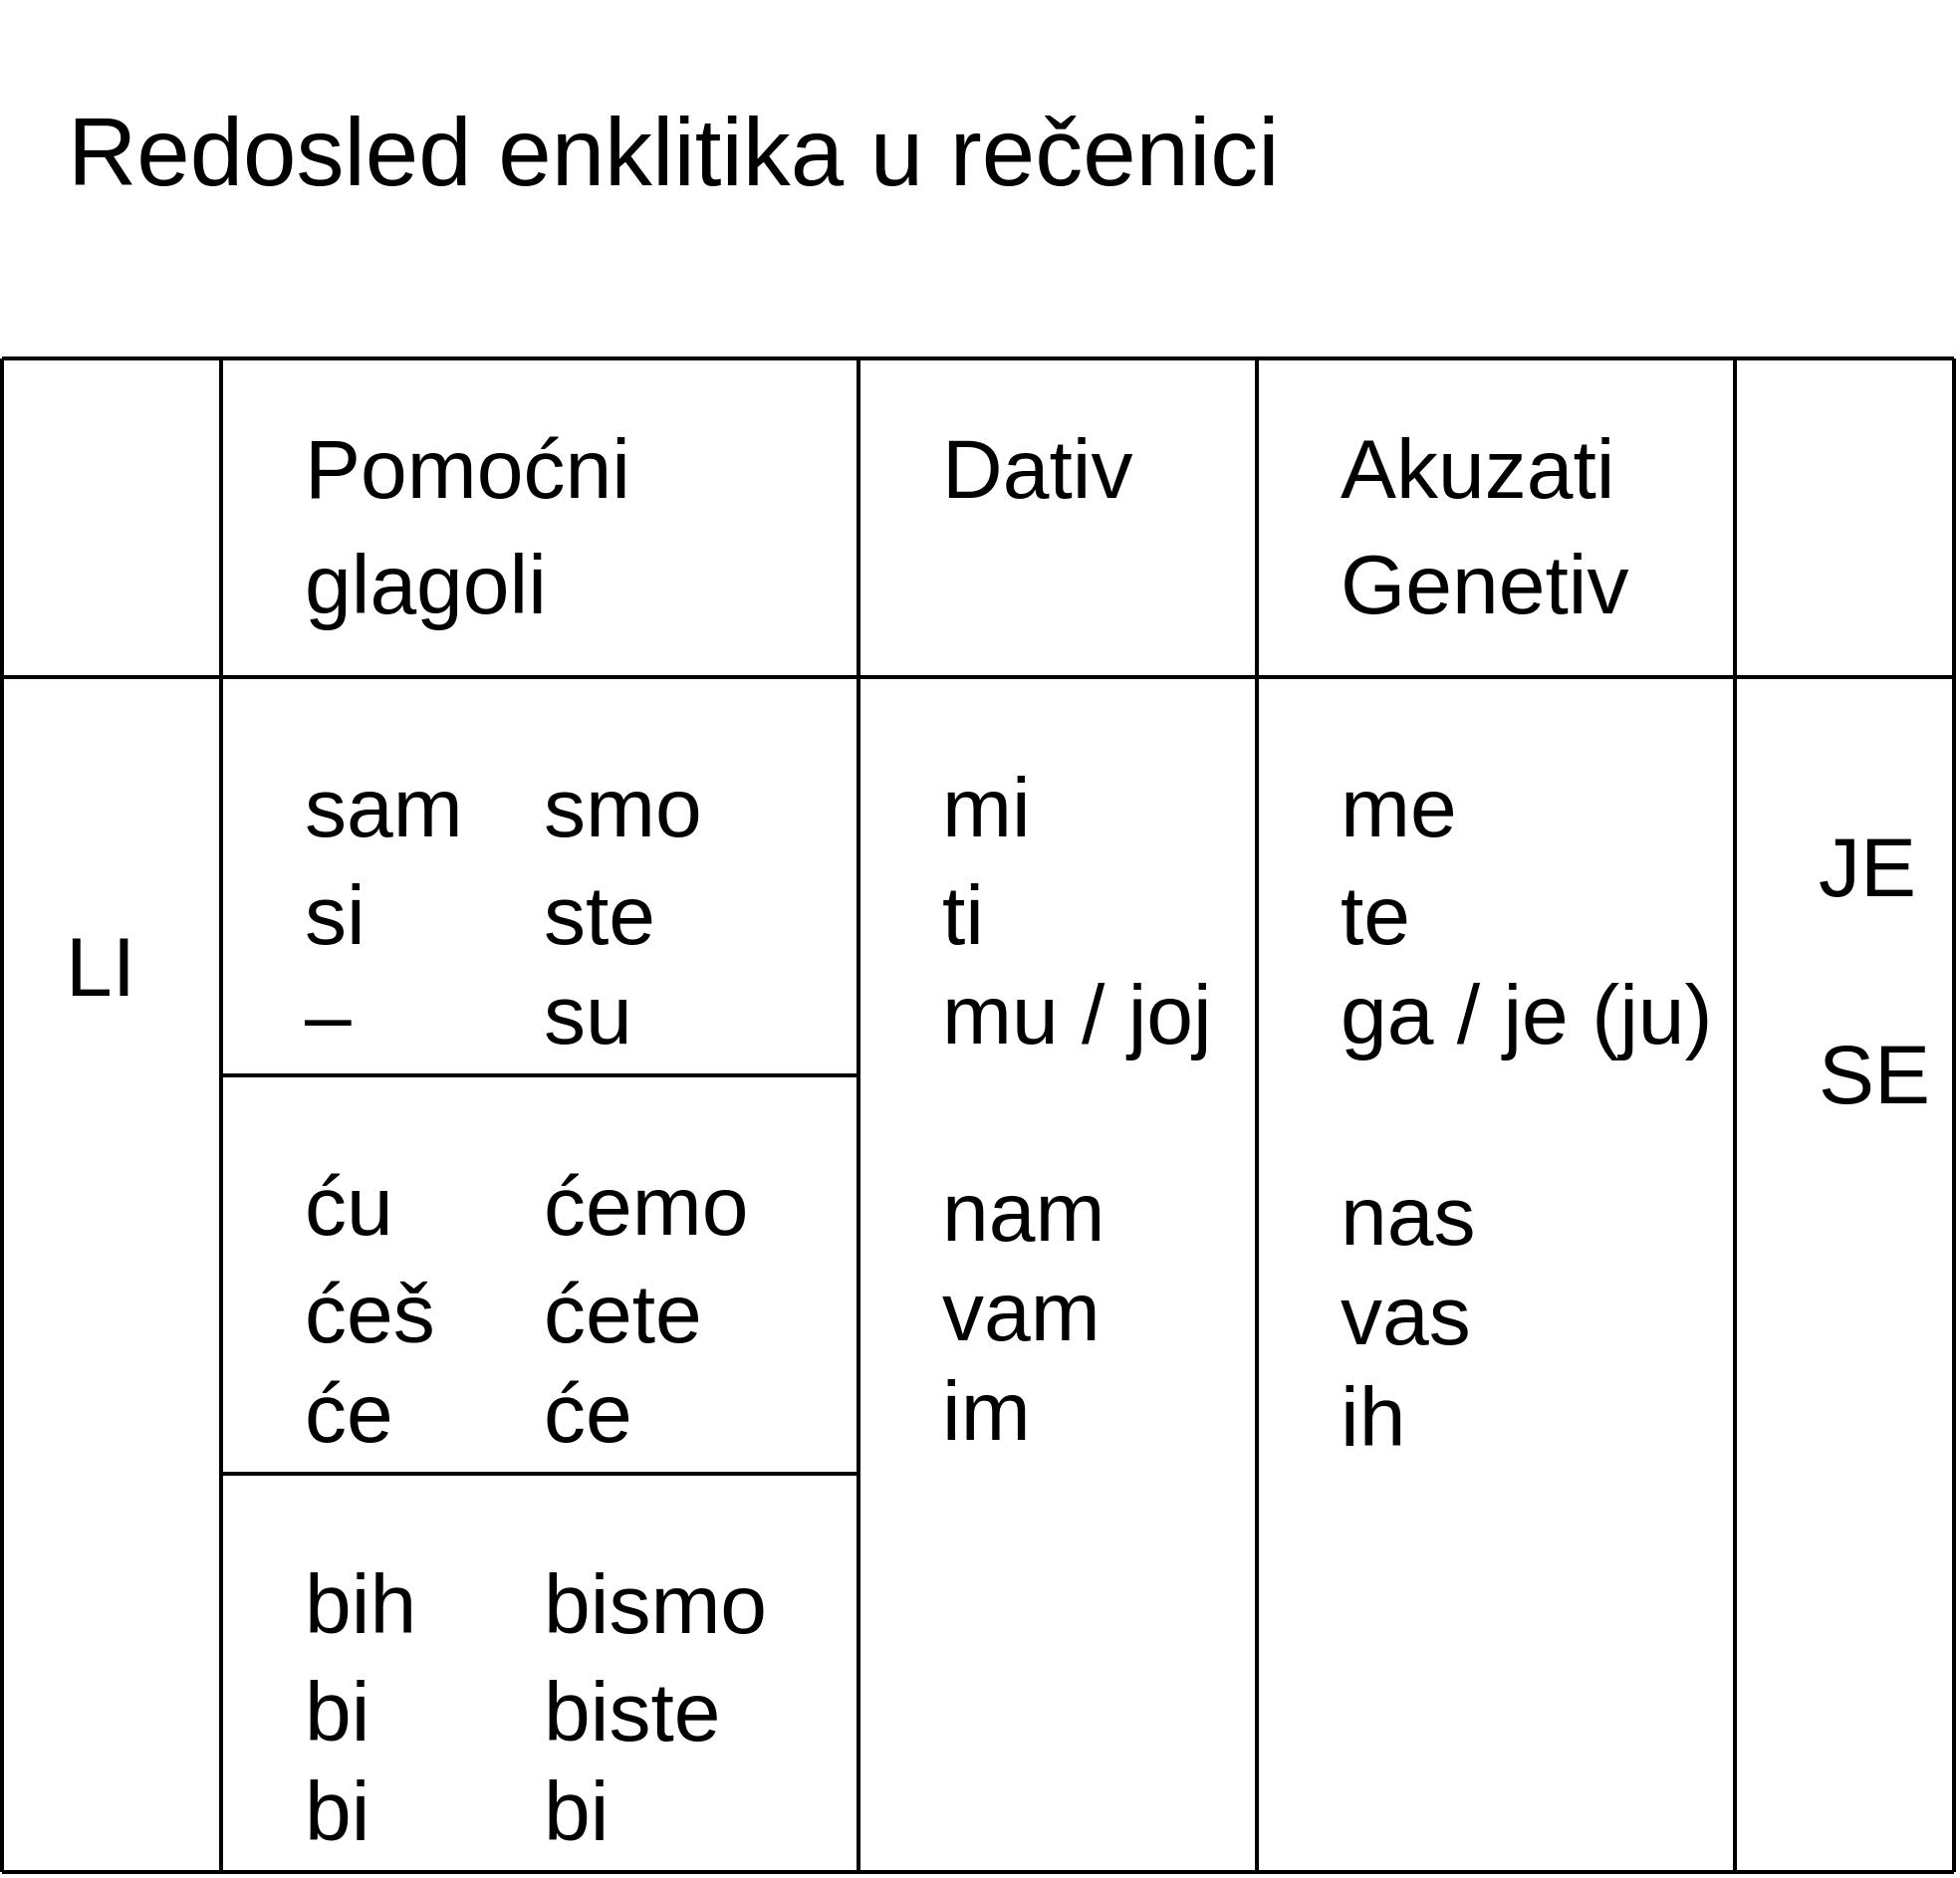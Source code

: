 <mxfile version="24.2.7" type="github">
  <diagram name="Page-1" id="KoURfJgvt9C7q-xGNZtt">
    <mxGraphModel dx="1764" dy="1244" grid="1" gridSize="10" guides="1" tooltips="1" connect="1" arrows="1" fold="1" page="1" pageScale="1" pageWidth="1000" pageHeight="1000" math="0" shadow="0">
      <root>
        <mxCell id="0" />
        <mxCell id="1" parent="0" />
        <mxCell id="BZpx_RzHeT3GizgwGUlG-1" value="&lt;h1 style=&quot;font-style: normal; font-variant-caps: normal; letter-spacing: normal; text-align: start; text-indent: 0px; text-transform: none; white-space: normal; word-spacing: 0px; -webkit-text-stroke-width: 0px; text-decoration: none; color: rgb(0, 0, 0); font-weight: normal; margin: 0px; padding: 0px; overflow: hidden; border: 0px; line-height: 1.375; word-wrap: break-word; flex-grow: 1;&quot; dir=&quot;ltr&quot; lang=&quot;sr-Latn&quot; class=&quot;firstHeading mw-first-heading&quot; id=&quot;firstHeading&quot;&gt;&lt;font style=&quot;font-size: 48px;&quot;&gt;Redosled enklitika u rečenici&lt;/font&gt;&lt;br&gt;&lt;/h1&gt;" style="text;whiteSpace=wrap;html=1;fontSize=42;fontFamily=Helvetica;" vertex="1" parent="1">
          <mxGeometry x="40" y="20" width="921" height="100" as="geometry" />
        </mxCell>
        <mxCell id="BZpx_RzHeT3GizgwGUlG-3" value="&lt;h1 style=&quot;font-style: normal; font-variant-caps: normal; letter-spacing: normal; text-align: start; text-indent: 0px; text-transform: none; white-space: normal; word-spacing: 0px; -webkit-text-stroke-width: 0px; text-decoration: none; color: rgb(0, 0, 0); font-weight: normal; margin: 0px; padding: 0px; overflow: hidden; border: 0px; font-size: 42px; line-height: 1.375; word-wrap: break-word; flex-grow: 1;&quot; dir=&quot;ltr&quot; lang=&quot;sr-Latn&quot; class=&quot;firstHeading mw-first-heading&quot; id=&quot;firstHeading&quot;&gt;&lt;span class=&quot;mw-page-title-main&quot; style=&quot;font-size: 42px;&quot;&gt;LI&lt;/span&gt;&lt;/h1&gt;&lt;div&gt;&lt;span class=&quot;mw-page-title-main&quot; style=&quot;font-size: 42px;&quot;&gt;&lt;br&gt;&lt;/span&gt;&lt;/div&gt;" style="text;whiteSpace=wrap;html=1;fontSize=42;fontFamily=Helvetica;strokeWidth=2;" vertex="1" parent="1">
          <mxGeometry x="39" y="470" width="60" height="50" as="geometry" />
        </mxCell>
        <mxCell id="BZpx_RzHeT3GizgwGUlG-4" value="&lt;h1 style=&quot;font-style: normal; font-variant-caps: normal; letter-spacing: normal; text-align: start; text-indent: 0px; text-transform: none; white-space: normal; word-spacing: 0px; -webkit-text-stroke-width: 0px; text-decoration: none; color: rgb(0, 0, 0); font-weight: normal; margin: 0px; padding: 0px; overflow: hidden; border: 0px; font-size: 42px; line-height: 1.375; word-wrap: break-word; flex-grow: 1;&quot; dir=&quot;ltr&quot; lang=&quot;sr-Latn&quot; class=&quot;firstHeading mw-first-heading&quot; id=&quot;firstHeading&quot;&gt;Pomoćni glagoli&lt;/h1&gt;" style="text;whiteSpace=wrap;html=1;fontSize=42;fontFamily=Helvetica;strokeWidth=2;" vertex="1" parent="1">
          <mxGeometry x="159" y="220" width="180" height="50" as="geometry" />
        </mxCell>
        <mxCell id="BZpx_RzHeT3GizgwGUlG-6" value="&lt;h1 style=&quot;font-style: normal; font-variant-caps: normal; letter-spacing: normal; text-align: start; text-indent: 0px; text-transform: none; white-space: normal; word-spacing: 0px; -webkit-text-stroke-width: 0px; text-decoration: none; color: rgb(0, 0, 0); font-weight: normal; margin: 0px; padding: 0px; overflow: hidden; border: 0px; font-size: 42px; line-height: 1.375; word-wrap: break-word; flex-grow: 1;&quot; dir=&quot;ltr&quot; lang=&quot;sr-Latn&quot; class=&quot;firstHeading mw-first-heading&quot; id=&quot;firstHeading&quot;&gt;Dativ&lt;/h1&gt;" style="text;whiteSpace=wrap;html=1;fontSize=42;fontFamily=Helvetica;strokeWidth=2;" vertex="1" parent="1">
          <mxGeometry x="479" y="220" width="180" height="50" as="geometry" />
        </mxCell>
        <mxCell id="BZpx_RzHeT3GizgwGUlG-8" value="&lt;h1 style=&quot;font-style: normal; font-variant-caps: normal; letter-spacing: normal; text-align: start; text-indent: 0px; text-transform: none; white-space: normal; word-spacing: 0px; -webkit-text-stroke-width: 0px; text-decoration: none; color: rgb(0, 0, 0); font-weight: normal; margin: 0px; padding: 0px; overflow: hidden; border: 0px; font-size: 42px; line-height: 1.375; word-wrap: break-word; flex-grow: 1;&quot; dir=&quot;ltr&quot; lang=&quot;sr-Latn&quot; class=&quot;firstHeading mw-first-heading&quot; id=&quot;firstHeading&quot;&gt;Akuzati&lt;/h1&gt;&lt;h1 style=&quot;font-style: normal; font-variant-caps: normal; letter-spacing: normal; text-align: start; text-indent: 0px; text-transform: none; white-space: normal; word-spacing: 0px; -webkit-text-stroke-width: 0px; text-decoration: none; color: rgb(0, 0, 0); font-weight: normal; margin: 0px; padding: 0px; overflow: hidden; border: 0px; font-size: 42px; line-height: 1.375; word-wrap: break-word; flex-grow: 1;&quot; dir=&quot;ltr&quot; lang=&quot;sr-Latn&quot; class=&quot;firstHeading mw-first-heading&quot; id=&quot;firstHeading&quot;&gt;Genetiv&amp;nbsp;&lt;/h1&gt;" style="text;whiteSpace=wrap;html=1;fontSize=42;fontFamily=Helvetica;strokeWidth=2;" vertex="1" parent="1">
          <mxGeometry x="679" y="220" width="180" height="50" as="geometry" />
        </mxCell>
        <mxCell id="BZpx_RzHeT3GizgwGUlG-9" style="edgeStyle=orthogonalEdgeStyle;rounded=0;orthogonalLoop=1;jettySize=auto;html=1;exitX=0.5;exitY=1;exitDx=0;exitDy=0;fontFamily=Helvetica;strokeWidth=2;" edge="1" parent="1" source="BZpx_RzHeT3GizgwGUlG-6" target="BZpx_RzHeT3GizgwGUlG-6">
          <mxGeometry relative="1" as="geometry" />
        </mxCell>
        <mxCell id="BZpx_RzHeT3GizgwGUlG-11" value="&lt;h1 style=&quot;font-style: normal; font-variant-caps: normal; letter-spacing: normal; text-align: start; text-indent: 0px; text-transform: none; white-space: normal; word-spacing: 0px; -webkit-text-stroke-width: 0px; text-decoration: none; color: rgb(0, 0, 0); font-weight: normal; margin: 0px; padding: 0px; overflow: hidden; border: 0px; font-size: 42px; line-height: 1.375; word-wrap: break-word; flex-grow: 1;&quot; dir=&quot;ltr&quot; lang=&quot;sr-Latn&quot; class=&quot;firstHeading mw-first-heading&quot; id=&quot;firstHeading&quot;&gt;JE&lt;/h1&gt;&lt;div&gt;&lt;br&gt;&lt;/div&gt;&lt;div&gt;SE&lt;/div&gt;" style="text;whiteSpace=wrap;html=1;fontSize=42;fontFamily=Helvetica;strokeWidth=2;" vertex="1" parent="1">
          <mxGeometry x="919" y="420" width="60" height="50" as="geometry" />
        </mxCell>
        <mxCell id="BZpx_RzHeT3GizgwGUlG-12" value="&lt;h1 style=&quot;font-style: normal; font-variant-caps: normal; letter-spacing: normal; text-align: start; text-indent: 0px; text-transform: none; white-space: normal; word-spacing: 0px; -webkit-text-stroke-width: 0px; text-decoration: none; color: rgb(0, 0, 0); font-weight: normal; margin: 0px; padding: 0px; overflow: hidden; border: 0px; font-size: 42px; line-height: 1.375; word-wrap: break-word; flex-grow: 1;&quot; dir=&quot;ltr&quot; lang=&quot;sr-Latn&quot; class=&quot;firstHeading mw-first-heading&quot; id=&quot;firstHeading&quot;&gt;sam&lt;/h1&gt;&lt;div&gt;si&lt;/div&gt;&lt;div&gt;–&lt;/div&gt;" style="text;whiteSpace=wrap;html=1;fontSize=42;fontFamily=Helvetica;strokeWidth=2;" vertex="1" parent="1">
          <mxGeometry x="159" y="390" width="180" height="50" as="geometry" />
        </mxCell>
        <mxCell id="BZpx_RzHeT3GizgwGUlG-14" value="&lt;h1 style=&quot;font-style: normal; font-variant-caps: normal; letter-spacing: normal; text-align: start; text-indent: 0px; text-transform: none; white-space: normal; word-spacing: 0px; -webkit-text-stroke-width: 0px; text-decoration: none; color: rgb(0, 0, 0); font-weight: normal; margin: 0px; padding: 0px; overflow: hidden; border: 0px; font-size: 42px; line-height: 1.375; word-wrap: break-word; flex-grow: 1;&quot; dir=&quot;ltr&quot; lang=&quot;sr-Latn&quot; class=&quot;firstHeading mw-first-heading&quot; id=&quot;firstHeading&quot;&gt;smo&lt;/h1&gt;&lt;div&gt;ste&lt;/div&gt;&lt;div&gt;su&lt;/div&gt;" style="text;whiteSpace=wrap;html=1;fontSize=42;fontFamily=Helvetica;strokeWidth=2;" vertex="1" parent="1">
          <mxGeometry x="279" y="390" width="180" height="50" as="geometry" />
        </mxCell>
        <mxCell id="BZpx_RzHeT3GizgwGUlG-15" value="&lt;h1 style=&quot;font-style: normal; font-variant-caps: normal; letter-spacing: normal; text-align: start; text-indent: 0px; text-transform: none; white-space: normal; word-spacing: 0px; -webkit-text-stroke-width: 0px; text-decoration: none; color: rgb(0, 0, 0); font-weight: normal; margin: 0px; padding: 0px; overflow: hidden; border: 0px; font-size: 42px; line-height: 1.375; word-wrap: break-word; flex-grow: 1;&quot; dir=&quot;ltr&quot; lang=&quot;sr-Latn&quot; class=&quot;firstHeading mw-first-heading&quot; id=&quot;firstHeading&quot;&gt;ću&lt;/h1&gt;&lt;div&gt;ćeš&lt;/div&gt;&lt;div&gt;će&lt;/div&gt;" style="text;whiteSpace=wrap;html=1;fontSize=42;fontFamily=Helvetica;strokeWidth=2;" vertex="1" parent="1">
          <mxGeometry x="159" y="590" width="180" height="50" as="geometry" />
        </mxCell>
        <mxCell id="BZpx_RzHeT3GizgwGUlG-16" value="&lt;h1 style=&quot;font-style: normal; font-variant-caps: normal; letter-spacing: normal; text-align: start; text-indent: 0px; text-transform: none; white-space: normal; word-spacing: 0px; -webkit-text-stroke-width: 0px; text-decoration: none; color: rgb(0, 0, 0); font-weight: normal; margin: 0px; padding: 0px; overflow: hidden; border: 0px; font-size: 42px; line-height: 1.375; word-wrap: break-word; flex-grow: 1;&quot; dir=&quot;ltr&quot; lang=&quot;sr-Latn&quot; class=&quot;firstHeading mw-first-heading&quot; id=&quot;firstHeading&quot;&gt;ćemo&lt;/h1&gt;&lt;div&gt;ćete&lt;/div&gt;&lt;div&gt;će&lt;/div&gt;" style="text;whiteSpace=wrap;html=1;fontSize=42;fontFamily=Helvetica;strokeWidth=2;" vertex="1" parent="1">
          <mxGeometry x="279" y="590" width="180" height="50" as="geometry" />
        </mxCell>
        <mxCell id="BZpx_RzHeT3GizgwGUlG-19" value="&lt;h1 style=&quot;font-style: normal; font-variant-caps: normal; letter-spacing: normal; text-align: start; text-indent: 0px; text-transform: none; white-space: normal; word-spacing: 0px; -webkit-text-stroke-width: 0px; text-decoration: none; color: rgb(0, 0, 0); font-weight: normal; margin: 0px; padding: 0px; overflow: hidden; border: 0px; font-size: 42px; line-height: 1.375; word-wrap: break-word; flex-grow: 1;&quot; dir=&quot;ltr&quot; lang=&quot;sr-Latn&quot; class=&quot;firstHeading mw-first-heading&quot; id=&quot;firstHeading&quot;&gt;bih&lt;/h1&gt;&lt;div&gt;bi&lt;/div&gt;&lt;div&gt;bi&lt;/div&gt;" style="text;whiteSpace=wrap;html=1;fontSize=42;fontFamily=Helvetica;strokeWidth=2;" vertex="1" parent="1">
          <mxGeometry x="159" y="790" width="180" height="50" as="geometry" />
        </mxCell>
        <mxCell id="BZpx_RzHeT3GizgwGUlG-20" value="&lt;h1 style=&quot;font-style: normal; font-variant-caps: normal; letter-spacing: normal; text-align: start; text-indent: 0px; text-transform: none; white-space: normal; word-spacing: 0px; -webkit-text-stroke-width: 0px; text-decoration: none; color: rgb(0, 0, 0); font-weight: normal; margin: 0px; padding: 0px; overflow: hidden; border: 0px; font-size: 42px; line-height: 1.375; word-wrap: break-word; flex-grow: 1;&quot; dir=&quot;ltr&quot; lang=&quot;sr-Latn&quot; class=&quot;firstHeading mw-first-heading&quot; id=&quot;firstHeading&quot;&gt;bismo&lt;/h1&gt;&lt;div&gt;biste&lt;/div&gt;&lt;div&gt;bi&lt;/div&gt;" style="text;whiteSpace=wrap;html=1;fontSize=42;fontFamily=Helvetica;strokeWidth=2;" vertex="1" parent="1">
          <mxGeometry x="279" y="790" width="180" height="50" as="geometry" />
        </mxCell>
        <mxCell id="BZpx_RzHeT3GizgwGUlG-21" value="&lt;h1 style=&quot;font-style: normal; font-variant-caps: normal; letter-spacing: normal; text-align: start; text-indent: 0px; text-transform: none; white-space: normal; word-spacing: 0px; -webkit-text-stroke-width: 0px; text-decoration: none; color: rgb(0, 0, 0); font-weight: normal; margin: 0px; padding: 0px; overflow: hidden; border: 0px; font-size: 42px; line-height: 1.375; word-wrap: break-word; flex-grow: 1;&quot; dir=&quot;ltr&quot; lang=&quot;sr-Latn&quot; class=&quot;firstHeading mw-first-heading&quot; id=&quot;firstHeading&quot;&gt;mi&lt;/h1&gt;&lt;div&gt;ti&lt;/div&gt;&lt;div&gt;mu / joj&lt;/div&gt;&lt;div style=&quot;font-size: 40px;&quot;&gt;&lt;br&gt;&lt;/div&gt;&lt;div&gt;nam&lt;/div&gt;&lt;div&gt;vam&lt;/div&gt;&lt;div&gt;im&lt;/div&gt;" style="text;whiteSpace=wrap;html=1;fontSize=42;fontFamily=Helvetica;strokeWidth=2;" vertex="1" parent="1">
          <mxGeometry x="479" y="390" width="180" height="50" as="geometry" />
        </mxCell>
        <mxCell id="BZpx_RzHeT3GizgwGUlG-22" value="&lt;h1 style=&quot;font-style: normal; font-variant-caps: normal; letter-spacing: normal; text-align: start; text-indent: 0px; text-transform: none; white-space: normal; word-spacing: 0px; -webkit-text-stroke-width: 0px; text-decoration: none; color: rgb(0, 0, 0); font-weight: normal; margin: 0px; padding: 0px; overflow: hidden; border: 0px; font-size: 42px; line-height: 1.375; word-wrap: break-word; flex-grow: 1;&quot; dir=&quot;ltr&quot; lang=&quot;sr-Latn&quot; class=&quot;firstHeading mw-first-heading&quot; id=&quot;firstHeading&quot;&gt;me&lt;/h1&gt;&lt;div&gt;te&lt;/div&gt;&lt;div&gt;ga / je (ju)&lt;/div&gt;&lt;div&gt;&lt;br&gt;&lt;/div&gt;&lt;div&gt;nas&lt;/div&gt;&lt;div&gt;vas&lt;/div&gt;&lt;div&gt;ih&lt;/div&gt;" style="text;whiteSpace=wrap;html=1;fontSize=42;fontFamily=Helvetica;strokeWidth=2;" vertex="1" parent="1">
          <mxGeometry x="679" y="390" width="200" height="50" as="geometry" />
        </mxCell>
        <mxCell id="BZpx_RzHeT3GizgwGUlG-24" value="" style="endArrow=none;html=1;rounded=0;strokeWidth=2;" edge="1" parent="1">
          <mxGeometry width="50" height="50" relative="1" as="geometry">
            <mxPoint x="439" y="960" as="sourcePoint" />
            <mxPoint x="439" y="200" as="targetPoint" />
          </mxGeometry>
        </mxCell>
        <mxCell id="BZpx_RzHeT3GizgwGUlG-25" value="" style="endArrow=none;html=1;rounded=0;strokeWidth=2;" edge="1" parent="1">
          <mxGeometry width="50" height="50" relative="1" as="geometry">
            <mxPoint x="119" y="960" as="sourcePoint" />
            <mxPoint x="119" y="200" as="targetPoint" />
          </mxGeometry>
        </mxCell>
        <mxCell id="BZpx_RzHeT3GizgwGUlG-26" value="" style="endArrow=none;html=1;rounded=0;strokeWidth=2;" edge="1" parent="1">
          <mxGeometry width="50" height="50" relative="1" as="geometry">
            <mxPoint x="639" y="960" as="sourcePoint" />
            <mxPoint x="639" y="200" as="targetPoint" />
          </mxGeometry>
        </mxCell>
        <mxCell id="BZpx_RzHeT3GizgwGUlG-27" value="" style="endArrow=none;html=1;rounded=0;strokeWidth=2;" edge="1" parent="1">
          <mxGeometry width="50" height="50" relative="1" as="geometry">
            <mxPoint x="879" y="960" as="sourcePoint" />
            <mxPoint x="879" y="200" as="targetPoint" />
          </mxGeometry>
        </mxCell>
        <mxCell id="BZpx_RzHeT3GizgwGUlG-28" value="" style="endArrow=none;html=1;rounded=0;strokeWidth=2;" edge="1" parent="1">
          <mxGeometry width="50" height="50" relative="1" as="geometry">
            <mxPoint x="9" y="200" as="sourcePoint" />
            <mxPoint x="989" y="200" as="targetPoint" />
          </mxGeometry>
        </mxCell>
        <mxCell id="BZpx_RzHeT3GizgwGUlG-29" value="" style="endArrow=none;html=1;rounded=0;strokeWidth=2;" edge="1" parent="1">
          <mxGeometry width="50" height="50" relative="1" as="geometry">
            <mxPoint x="9" y="360" as="sourcePoint" />
            <mxPoint x="989" y="360" as="targetPoint" />
          </mxGeometry>
        </mxCell>
        <mxCell id="BZpx_RzHeT3GizgwGUlG-30" value="" style="endArrow=none;html=1;rounded=0;strokeWidth=2;" edge="1" parent="1">
          <mxGeometry width="50" height="50" relative="1" as="geometry">
            <mxPoint x="119" y="560" as="sourcePoint" />
            <mxPoint x="439" y="560" as="targetPoint" />
          </mxGeometry>
        </mxCell>
        <mxCell id="BZpx_RzHeT3GizgwGUlG-31" value="" style="endArrow=none;html=1;rounded=0;strokeWidth=2;" edge="1" parent="1">
          <mxGeometry width="50" height="50" relative="1" as="geometry">
            <mxPoint x="119" y="760" as="sourcePoint" />
            <mxPoint x="439" y="760" as="targetPoint" />
          </mxGeometry>
        </mxCell>
        <mxCell id="BZpx_RzHeT3GizgwGUlG-33" value="" style="endArrow=none;html=1;rounded=0;strokeWidth=2;" edge="1" parent="1">
          <mxGeometry width="50" height="50" relative="1" as="geometry">
            <mxPoint x="9" y="960" as="sourcePoint" />
            <mxPoint x="989" y="960" as="targetPoint" />
          </mxGeometry>
        </mxCell>
        <mxCell id="BZpx_RzHeT3GizgwGUlG-34" value="" style="endArrow=none;html=1;rounded=0;strokeWidth=2;" edge="1" parent="1">
          <mxGeometry width="50" height="50" relative="1" as="geometry">
            <mxPoint x="9" y="960" as="sourcePoint" />
            <mxPoint x="9" y="200" as="targetPoint" />
          </mxGeometry>
        </mxCell>
        <mxCell id="BZpx_RzHeT3GizgwGUlG-35" value="" style="endArrow=none;html=1;rounded=0;strokeWidth=2;" edge="1" parent="1">
          <mxGeometry width="50" height="50" relative="1" as="geometry">
            <mxPoint x="989" y="960" as="sourcePoint" />
            <mxPoint x="989" y="200" as="targetPoint" />
          </mxGeometry>
        </mxCell>
      </root>
    </mxGraphModel>
  </diagram>
</mxfile>
